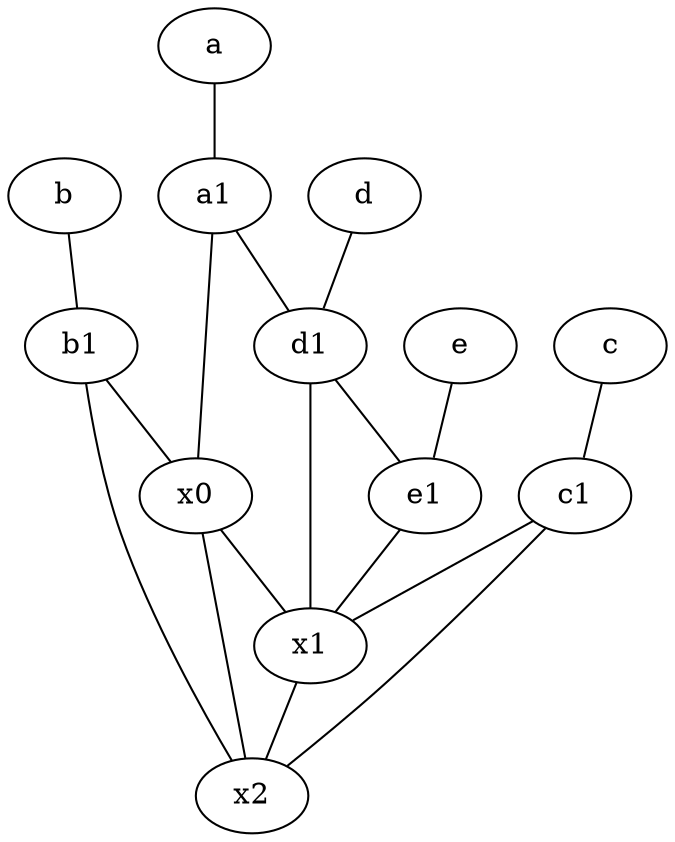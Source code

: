 graph {
	node [labelfontsize=50]
	x2 [labelfontsize=50]
	x1 [labelfontsize=50]
	a1 [labelfontsize=50 pos="8,3!"]
	d1 [labelfontsize=50 pos="3,5!"]
	b [labelfontsize=50 pos="10,4!"]
	b1 [labelfontsize=50 pos="9,4!"]
	c [labelfontsize=50 pos="4.5,2!"]
	e [labelfontsize=50 pos="7,9!"]
	x0 [labelfontsize=50]
	c1 [labelfontsize=50 pos="4.5,3!"]
	e1 [labelfontsize=50 pos="7,7!"]
	d [labelfontsize=50 pos="2,5!"]
	a [labelfontsize=50 pos="8,2!"]
	e1 -- x1
	a -- a1
	x1 -- x2
	x0 -- x1
	b -- b1
	e -- e1
	d -- d1
	a1 -- x0
	a1 -- d1
	c1 -- x2
	b1 -- x2
	d1 -- x1
	d1 -- e1
	c -- c1
	c1 -- x1
	x0 -- x2
	b1 -- x0
}
